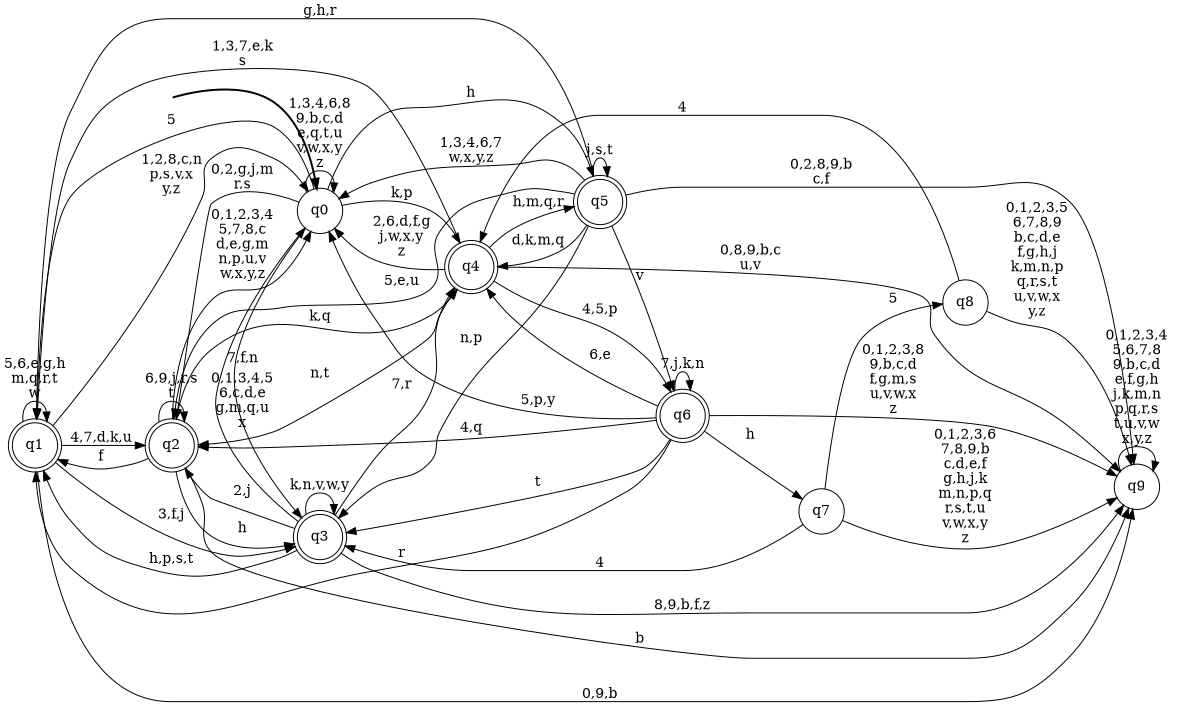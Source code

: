 digraph BlueStar {
__start0 [style = invis, shape = none, label = "", width = 0, height = 0];

rankdir=LR;
size="8,5";

s0 [style="filled", color="black", fillcolor="white" shape="circle", label="q0"];
s1 [style="rounded,filled", color="black", fillcolor="white" shape="doublecircle", label="q1"];
s2 [style="rounded,filled", color="black", fillcolor="white" shape="doublecircle", label="q2"];
s3 [style="rounded,filled", color="black", fillcolor="white" shape="doublecircle", label="q3"];
s4 [style="rounded,filled", color="black", fillcolor="white" shape="doublecircle", label="q4"];
s5 [style="rounded,filled", color="black", fillcolor="white" shape="doublecircle", label="q5"];
s6 [style="rounded,filled", color="black", fillcolor="white" shape="doublecircle", label="q6"];
s7 [style="filled", color="black", fillcolor="white" shape="circle", label="q7"];
s8 [style="filled", color="black", fillcolor="white" shape="circle", label="q8"];
s9 [style="filled", color="black", fillcolor="white" shape="circle", label="q9"];
subgraph cluster_main { 
	graph [pad=".75", ranksep="0.15", nodesep="0.15"];
	 style=invis; 
	__start0 -> s0 [penwidth=2];
}
s0 -> s0 [label="1,3,4,6,8\n9,b,c,d\ne,q,t,u\nv,w,x,y\nz"];
s0 -> s1 [label="5"];
s0 -> s2 [label="0,2,g,j,m\nr,s"];
s0 -> s3 [label="7,f,n"];
s0 -> s4 [label="k,p"];
s0 -> s5 [label="h"];
s1 -> s0 [label="1,2,8,c,n\np,s,v,x\ny,z"];
s1 -> s1 [label="5,6,e,g,h\nm,q,r,t\nw"];
s1 -> s2 [label="4,7,d,k,u"];
s1 -> s3 [label="3,f,j"];
s1 -> s9 [label="0,9,b"];
s2 -> s0 [label="0,1,2,3,4\n5,7,8,c\nd,e,g,m\nn,p,u,v\nw,x,y,z"];
s2 -> s1 [label="f"];
s2 -> s2 [label="6,9,j,r,s\nt"];
s2 -> s3 [label="h"];
s2 -> s4 [label="k,q"];
s2 -> s9 [label="b"];
s3 -> s0 [label="0,1,3,4,5\n6,c,d,e\ng,m,q,u\nx"];
s3 -> s1 [label="h,p,s,t"];
s3 -> s2 [label="2,j"];
s3 -> s3 [label="k,n,v,w,y"];
s3 -> s4 [label="7,r"];
s3 -> s9 [label="8,9,b,f,z"];
s4 -> s0 [label="2,6,d,f,g\nj,w,x,y\nz"];
s4 -> s1 [label="1,3,7,e,k\ns"];
s4 -> s2 [label="n,t"];
s4 -> s5 [label="h,m,q,r"];
s4 -> s6 [label="4,5,p"];
s4 -> s9 [label="0,8,9,b,c\nu,v"];
s5 -> s0 [label="1,3,4,6,7\nw,x,y,z"];
s5 -> s1 [label="g,h,r"];
s5 -> s2 [label="5,e,u"];
s5 -> s3 [label="n,p"];
s5 -> s4 [label="d,k,m,q"];
s5 -> s5 [label="j,s,t"];
s5 -> s6 [label="v"];
s5 -> s9 [label="0,2,8,9,b\nc,f"];
s6 -> s0 [label="5,p,y"];
s6 -> s1 [label="r"];
s6 -> s2 [label="4,q"];
s6 -> s3 [label="t"];
s6 -> s4 [label="6,e"];
s6 -> s6 [label="7,j,k,n"];
s6 -> s7 [label="h"];
s6 -> s9 [label="0,1,2,3,8\n9,b,c,d\nf,g,m,s\nu,v,w,x\nz"];
s7 -> s3 [label="4"];
s7 -> s8 [label="5"];
s7 -> s9 [label="0,1,2,3,6\n7,8,9,b\nc,d,e,f\ng,h,j,k\nm,n,p,q\nr,s,t,u\nv,w,x,y\nz"];
s8 -> s4 [label="4"];
s8 -> s9 [label="0,1,2,3,5\n6,7,8,9\nb,c,d,e\nf,g,h,j\nk,m,n,p\nq,r,s,t\nu,v,w,x\ny,z"];
s9 -> s9 [label="0,1,2,3,4\n5,6,7,8\n9,b,c,d\ne,f,g,h\nj,k,m,n\np,q,r,s\nt,u,v,w\nx,y,z"];

}